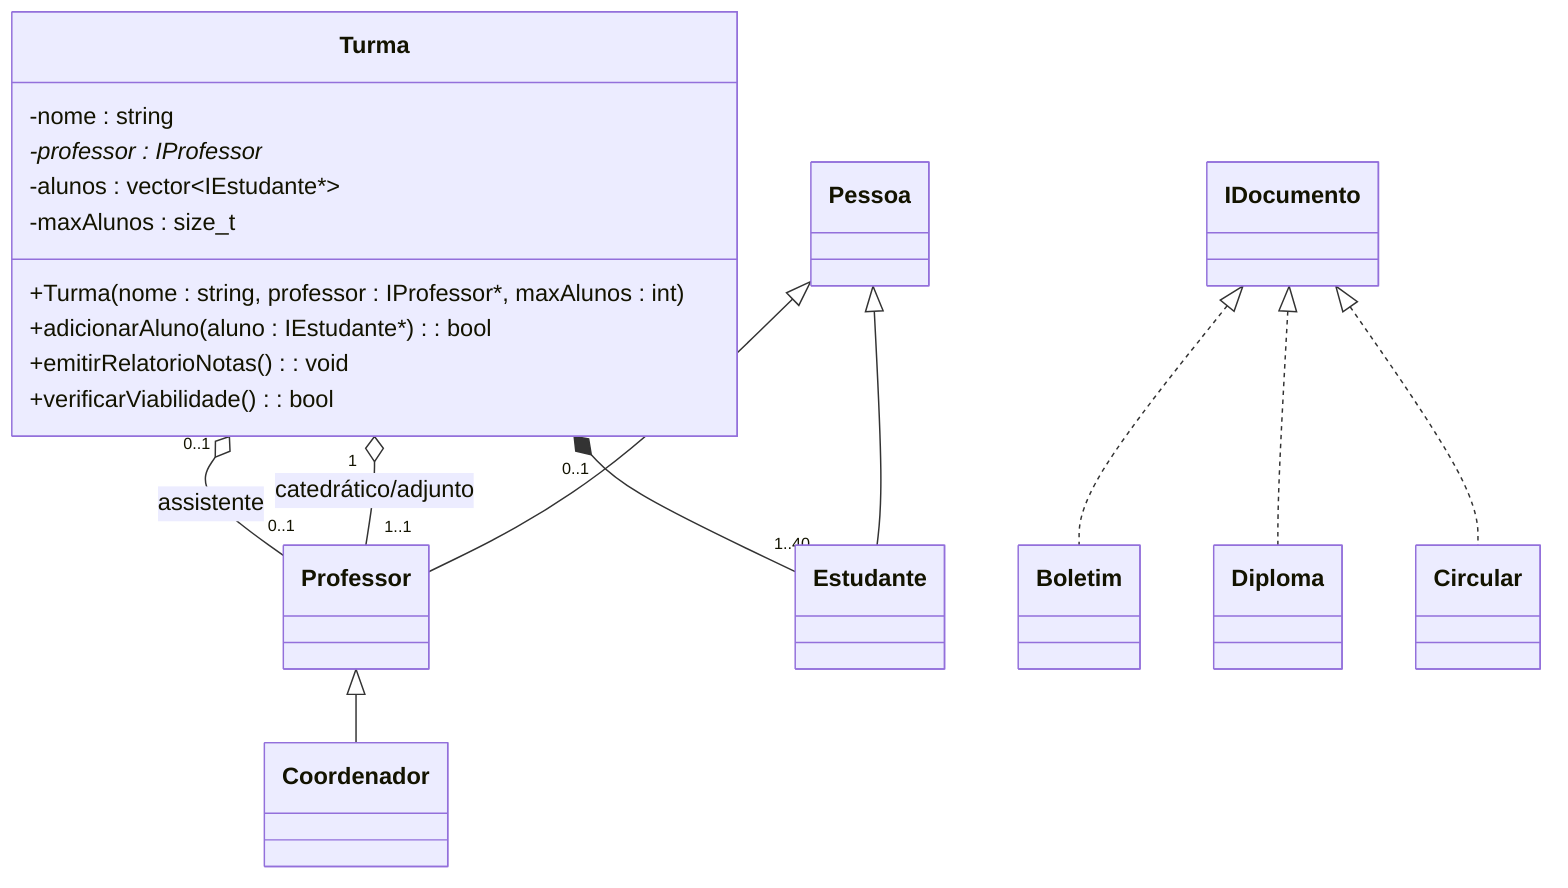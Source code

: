 classDiagram

Pessoa <|-- Professor
Pessoa <|-- Estudante
Professor <|-- Coordenador
Turma "1" o-- "1..1" Professor : catedrático/adjunto
Turma "0..1" o-- "0..1" Professor : assistente
Turma "0..1" *-- "1..40" Estudante

%% Comentário: Uma turma é considerada viável se tiver pelo menos 20 estudantes matriculados.
  %% Essa lógica será implementada no método verificarViabilidade() da classe Turma.

%% Documentos do Estudante
IDocumento <|.. Boletim
IDocumento <|.. Diploma

%% Documentos Institucionais
IDocumento <|.. Circular


    class Turma {
        -nome : string
        -professor : IProfessor*
        -alunos : vector~IEstudante*~
        -maxAlunos : size_t
        +Turma(nome : string, professor : IProfessor*, maxAlunos : int)
        +adicionarAluno(aluno : IEstudante*) : bool
        +emitirRelatorioNotas() : void
	+verificarViabilidade() : bool
    }